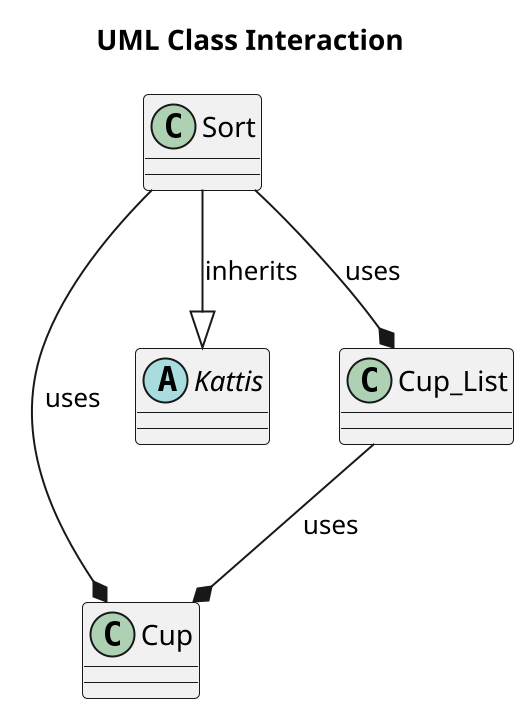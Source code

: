 @startuml
scale 2
title "UML Class Interaction"
class Cup {
}

abstract class Kattis {
}

class Cup_List {
}

class Sort {
}

Cup_List --* Cup : uses
Sort --* Cup : uses
Sort --* Cup_List : uses
Sort --|> Kattis : inherits

@enduml